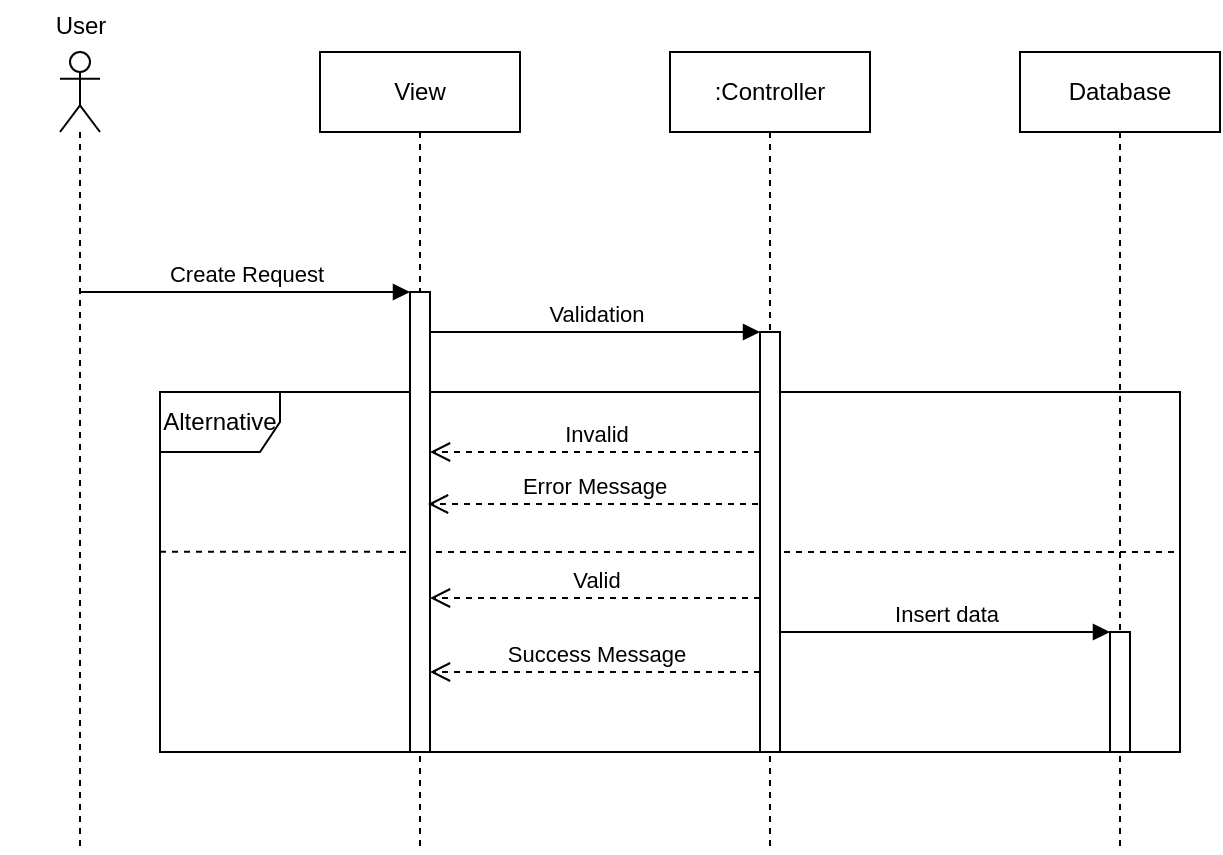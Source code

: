 <mxfile version="24.7.15">
  <diagram name="Page-1" id="2YBvvXClWsGukQMizWep">
    <mxGraphModel dx="1075" dy="464" grid="1" gridSize="10" guides="1" tooltips="1" connect="1" arrows="1" fold="1" page="1" pageScale="1" pageWidth="850" pageHeight="1100" math="0" shadow="0">
      <root>
        <mxCell id="0" />
        <mxCell id="1" parent="0" />
        <mxCell id="WS6JbOEzyXQcnANfF4VP-18" value="" style="endArrow=none;dashed=1;html=1;rounded=0;exitX=0;exitY=0.444;exitDx=0;exitDy=0;exitPerimeter=0;" edge="1" parent="1" source="WS6JbOEzyXQcnANfF4VP-14">
          <mxGeometry width="50" height="50" relative="1" as="geometry">
            <mxPoint x="178" y="290" as="sourcePoint" />
            <mxPoint x="630" y="290" as="targetPoint" />
          </mxGeometry>
        </mxCell>
        <mxCell id="WS6JbOEzyXQcnANfF4VP-14" value="Alternative" style="shape=umlFrame;whiteSpace=wrap;html=1;pointerEvents=0;" vertex="1" parent="1">
          <mxGeometry x="120" y="210" width="510" height="180" as="geometry" />
        </mxCell>
        <mxCell id="WS6JbOEzyXQcnANfF4VP-1" value="" style="shape=umlLifeline;perimeter=lifelinePerimeter;whiteSpace=wrap;html=1;container=1;dropTarget=0;collapsible=0;recursiveResize=0;outlineConnect=0;portConstraint=eastwest;newEdgeStyle={&quot;curved&quot;:0,&quot;rounded&quot;:0};participant=umlActor;size=40;" vertex="1" parent="1">
          <mxGeometry x="70" y="40" width="20" height="400" as="geometry" />
        </mxCell>
        <mxCell id="WS6JbOEzyXQcnANfF4VP-2" value="&lt;span style=&quot;font-weight: normal;&quot;&gt;User&lt;/span&gt;" style="text;align=center;fontStyle=1;verticalAlign=middle;spacingLeft=3;spacingRight=3;strokeColor=none;rotatable=0;points=[[0,0.5],[1,0.5]];portConstraint=eastwest;html=1;" vertex="1" parent="1">
          <mxGeometry x="40" y="14" width="80" height="26" as="geometry" />
        </mxCell>
        <mxCell id="WS6JbOEzyXQcnANfF4VP-3" value="View" style="shape=umlLifeline;perimeter=lifelinePerimeter;whiteSpace=wrap;html=1;container=1;dropTarget=0;collapsible=0;recursiveResize=0;outlineConnect=0;portConstraint=eastwest;newEdgeStyle={&quot;curved&quot;:0,&quot;rounded&quot;:0};" vertex="1" parent="1">
          <mxGeometry x="200" y="40" width="100" height="400" as="geometry" />
        </mxCell>
        <mxCell id="WS6JbOEzyXQcnANfF4VP-10" value="" style="html=1;points=[[0,0,0,0,5],[0,1,0,0,-5],[1,0,0,0,5],[1,1,0,0,-5]];perimeter=orthogonalPerimeter;outlineConnect=0;targetShapes=umlLifeline;portConstraint=eastwest;newEdgeStyle={&quot;curved&quot;:0,&quot;rounded&quot;:0};" vertex="1" parent="WS6JbOEzyXQcnANfF4VP-3">
          <mxGeometry x="45" y="120" width="10" height="230" as="geometry" />
        </mxCell>
        <mxCell id="WS6JbOEzyXQcnANfF4VP-4" value=":Controller" style="shape=umlLifeline;perimeter=lifelinePerimeter;whiteSpace=wrap;html=1;container=1;dropTarget=0;collapsible=0;recursiveResize=0;outlineConnect=0;portConstraint=eastwest;newEdgeStyle={&quot;curved&quot;:0,&quot;rounded&quot;:0};" vertex="1" parent="1">
          <mxGeometry x="375" y="40" width="100" height="400" as="geometry" />
        </mxCell>
        <mxCell id="WS6JbOEzyXQcnANfF4VP-11" value="" style="html=1;points=[[0,0,0,0,5],[0,1,0,0,-5],[1,0,0,0,5],[1,1,0,0,-5]];perimeter=orthogonalPerimeter;outlineConnect=0;targetShapes=umlLifeline;portConstraint=eastwest;newEdgeStyle={&quot;curved&quot;:0,&quot;rounded&quot;:0};" vertex="1" parent="WS6JbOEzyXQcnANfF4VP-4">
          <mxGeometry x="45" y="140" width="10" height="210" as="geometry" />
        </mxCell>
        <mxCell id="WS6JbOEzyXQcnANfF4VP-5" value="Database" style="shape=umlLifeline;perimeter=lifelinePerimeter;whiteSpace=wrap;html=1;container=1;dropTarget=0;collapsible=0;recursiveResize=0;outlineConnect=0;portConstraint=eastwest;newEdgeStyle={&quot;curved&quot;:0,&quot;rounded&quot;:0};" vertex="1" parent="1">
          <mxGeometry x="550" y="40" width="100" height="400" as="geometry" />
        </mxCell>
        <mxCell id="WS6JbOEzyXQcnANfF4VP-13" value="" style="html=1;points=[[0,0,0,0,5],[0,1,0,0,-5],[1,0,0,0,5],[1,1,0,0,-5]];perimeter=orthogonalPerimeter;outlineConnect=0;targetShapes=umlLifeline;portConstraint=eastwest;newEdgeStyle={&quot;curved&quot;:0,&quot;rounded&quot;:0};" vertex="1" parent="WS6JbOEzyXQcnANfF4VP-5">
          <mxGeometry x="45" y="290" width="10" height="60" as="geometry" />
        </mxCell>
        <mxCell id="WS6JbOEzyXQcnANfF4VP-8" value="Create Request" style="html=1;verticalAlign=bottom;endArrow=block;curved=0;rounded=0;" edge="1" parent="1" source="WS6JbOEzyXQcnANfF4VP-1">
          <mxGeometry width="80" relative="1" as="geometry">
            <mxPoint x="85" y="160" as="sourcePoint" />
            <mxPoint x="245" y="160" as="targetPoint" />
          </mxGeometry>
        </mxCell>
        <mxCell id="WS6JbOEzyXQcnANfF4VP-9" value="Validation" style="html=1;verticalAlign=bottom;endArrow=block;curved=0;rounded=0;" edge="1" parent="1" source="WS6JbOEzyXQcnANfF4VP-10">
          <mxGeometry width="80" relative="1" as="geometry">
            <mxPoint x="260" y="180" as="sourcePoint" />
            <mxPoint x="420" y="180" as="targetPoint" />
          </mxGeometry>
        </mxCell>
        <mxCell id="WS6JbOEzyXQcnANfF4VP-12" value="Insert data" style="html=1;verticalAlign=bottom;endArrow=block;curved=0;rounded=0;" edge="1" parent="1">
          <mxGeometry width="80" relative="1" as="geometry">
            <mxPoint x="430" y="330" as="sourcePoint" />
            <mxPoint x="595" y="330" as="targetPoint" />
          </mxGeometry>
        </mxCell>
        <mxCell id="WS6JbOEzyXQcnANfF4VP-15" value="Invalid" style="html=1;verticalAlign=bottom;endArrow=open;dashed=1;endSize=8;curved=0;rounded=0;" edge="1" parent="1">
          <mxGeometry relative="1" as="geometry">
            <mxPoint x="420" y="240" as="sourcePoint" />
            <mxPoint x="255" y="240" as="targetPoint" />
          </mxGeometry>
        </mxCell>
        <mxCell id="WS6JbOEzyXQcnANfF4VP-16" value="Error Message" style="html=1;verticalAlign=bottom;endArrow=open;dashed=1;endSize=8;curved=0;rounded=0;" edge="1" parent="1">
          <mxGeometry relative="1" as="geometry">
            <mxPoint x="419" y="266" as="sourcePoint" />
            <mxPoint x="254" y="266" as="targetPoint" />
          </mxGeometry>
        </mxCell>
        <mxCell id="WS6JbOEzyXQcnANfF4VP-19" value="Valid" style="html=1;verticalAlign=bottom;endArrow=open;dashed=1;endSize=8;curved=0;rounded=0;" edge="1" parent="1">
          <mxGeometry relative="1" as="geometry">
            <mxPoint x="420" y="313" as="sourcePoint" />
            <mxPoint x="255" y="313" as="targetPoint" />
          </mxGeometry>
        </mxCell>
        <mxCell id="WS6JbOEzyXQcnANfF4VP-21" value="Success Message" style="html=1;verticalAlign=bottom;endArrow=open;dashed=1;endSize=8;curved=0;rounded=0;" edge="1" parent="1">
          <mxGeometry relative="1" as="geometry">
            <mxPoint x="420" y="350" as="sourcePoint" />
            <mxPoint x="255" y="350" as="targetPoint" />
          </mxGeometry>
        </mxCell>
      </root>
    </mxGraphModel>
  </diagram>
</mxfile>

